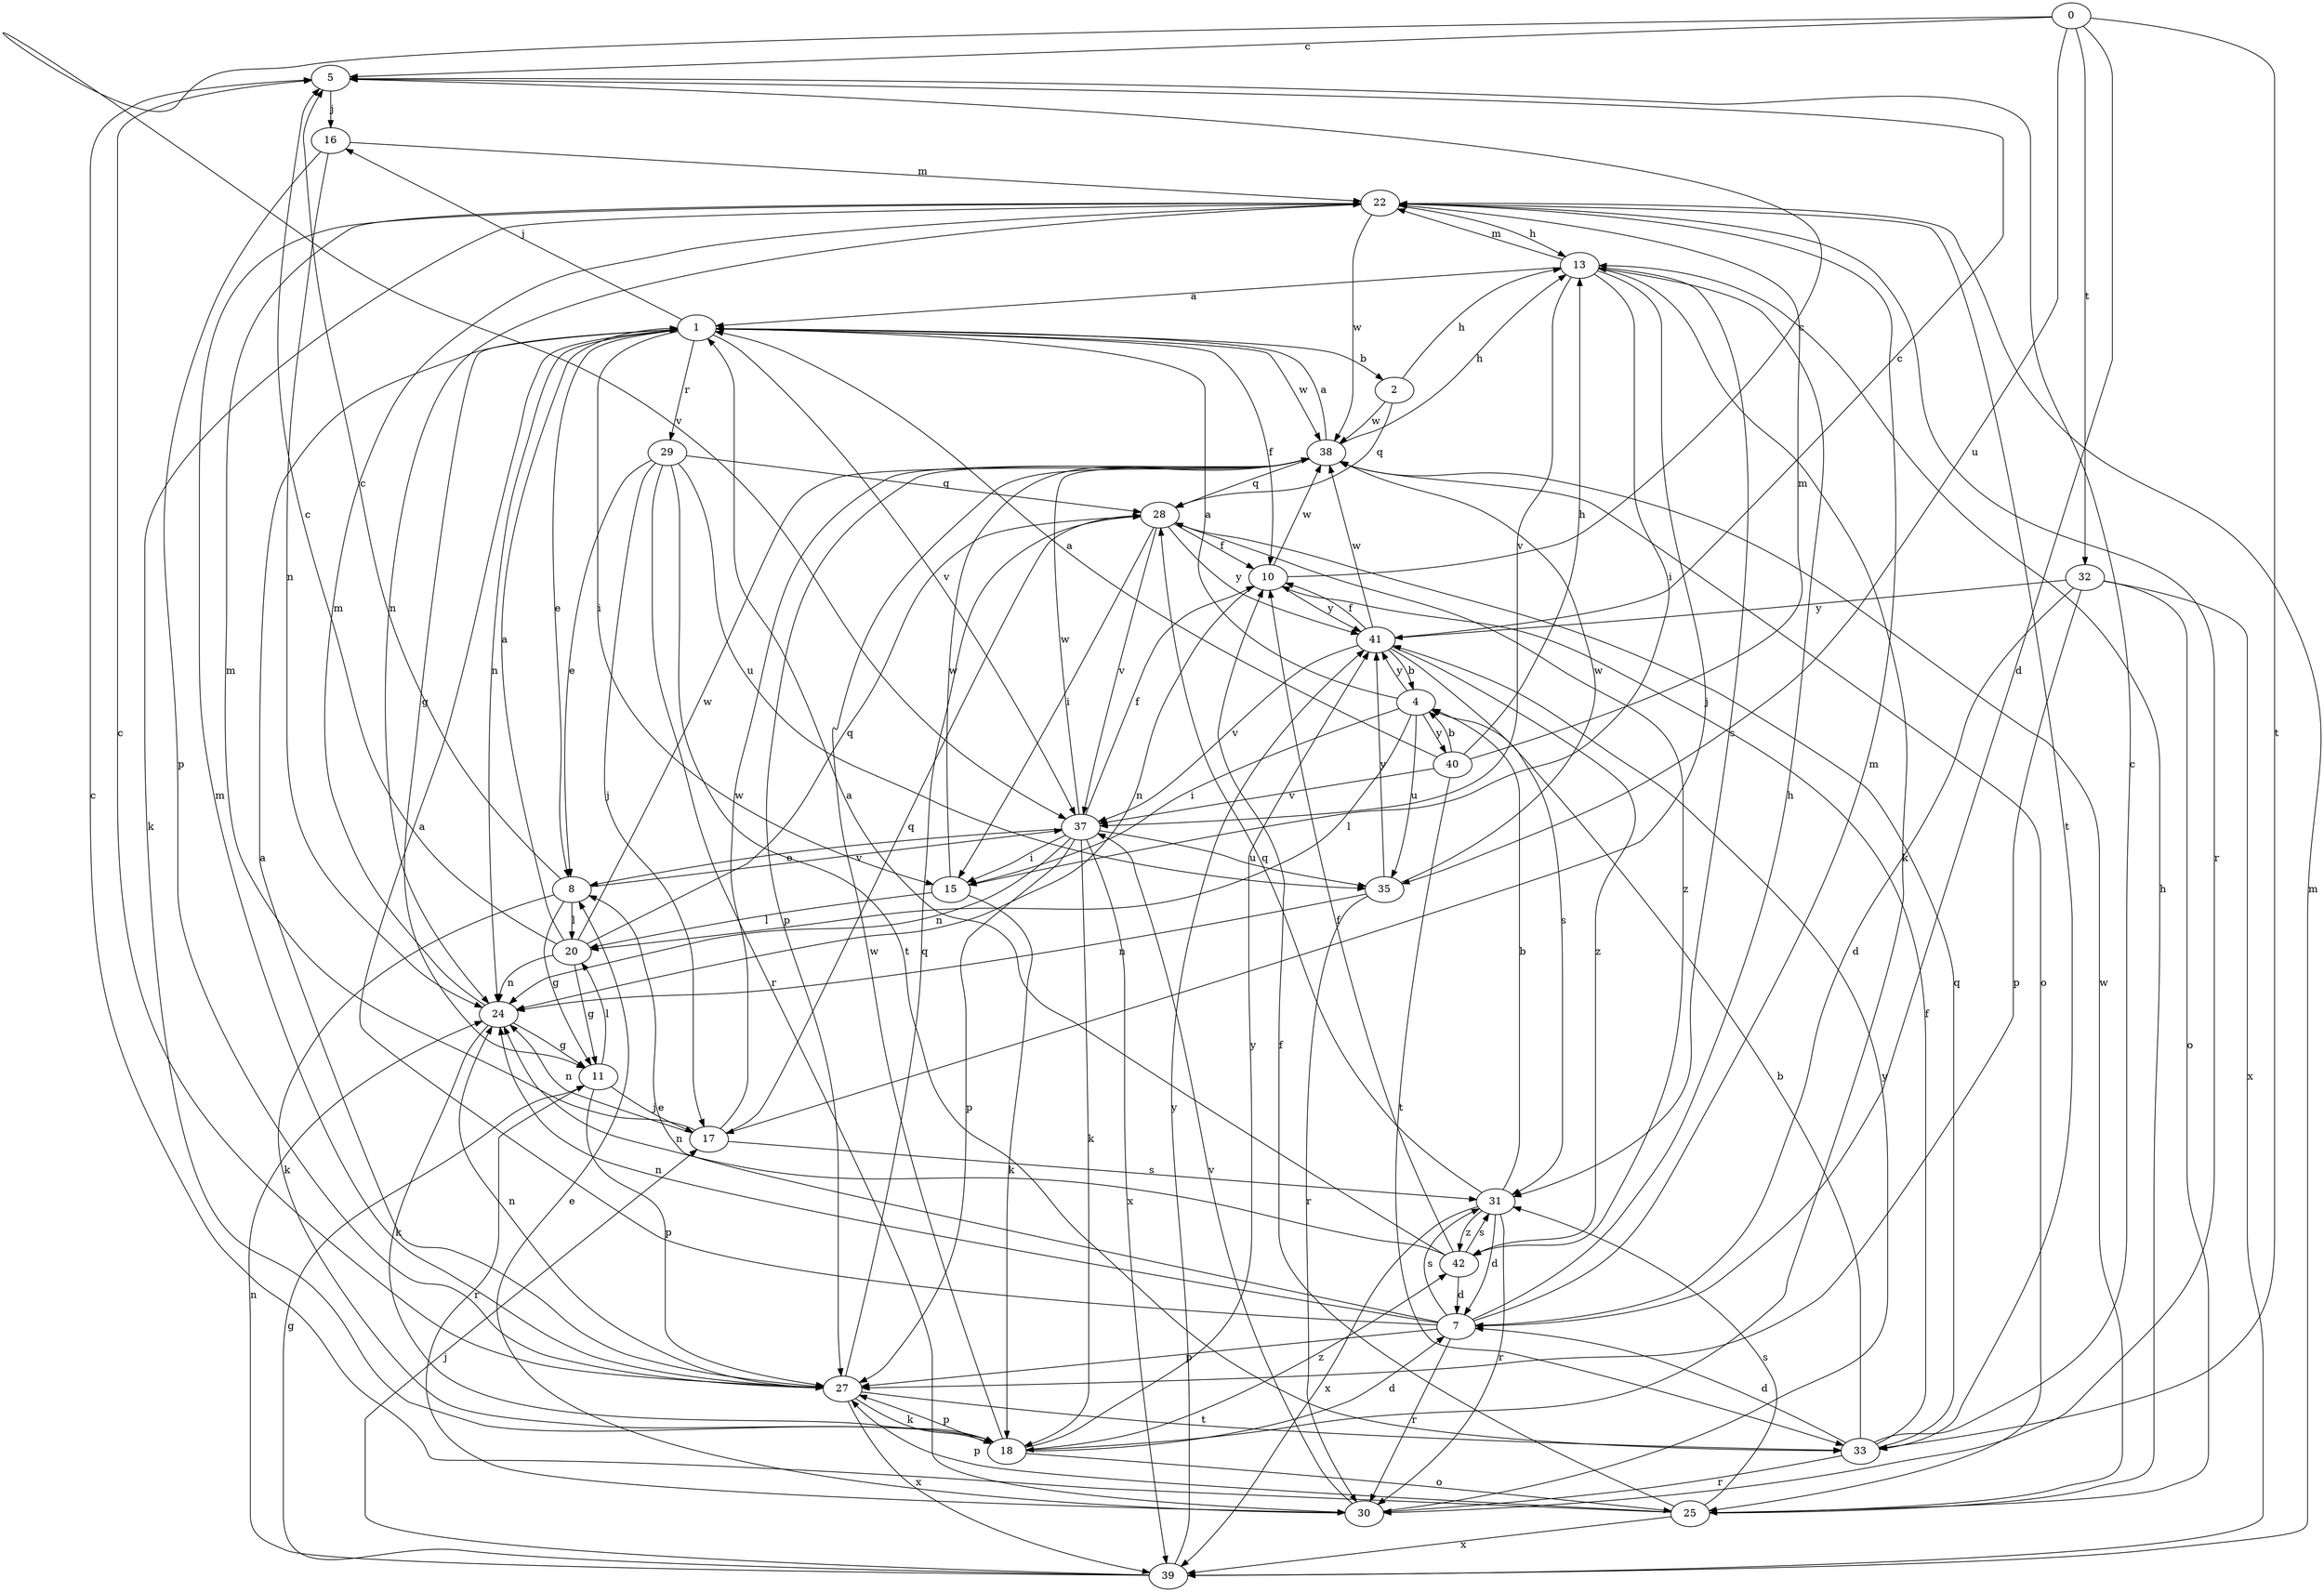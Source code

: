 strict digraph  {
0;
1;
2;
4;
5;
7;
8;
10;
11;
13;
15;
16;
17;
18;
20;
22;
24;
25;
27;
28;
29;
30;
31;
32;
33;
35;
37;
38;
39;
40;
41;
42;
0 -> 5  [label=c];
0 -> 7  [label=d];
0 -> 32  [label=t];
0 -> 33  [label=t];
0 -> 35  [label=u];
0 -> 37  [label=v];
1 -> 2  [label=b];
1 -> 8  [label=e];
1 -> 10  [label=f];
1 -> 11  [label=g];
1 -> 15  [label=i];
1 -> 16  [label=j];
1 -> 24  [label=n];
1 -> 29  [label=r];
1 -> 37  [label=v];
1 -> 38  [label=w];
2 -> 13  [label=h];
2 -> 28  [label=q];
2 -> 38  [label=w];
4 -> 1  [label=a];
4 -> 15  [label=i];
4 -> 20  [label=l];
4 -> 35  [label=u];
4 -> 40  [label=y];
4 -> 41  [label=y];
5 -> 16  [label=j];
7 -> 1  [label=a];
7 -> 8  [label=e];
7 -> 13  [label=h];
7 -> 22  [label=m];
7 -> 24  [label=n];
7 -> 27  [label=p];
7 -> 30  [label=r];
7 -> 31  [label=s];
8 -> 5  [label=c];
8 -> 11  [label=g];
8 -> 18  [label=k];
8 -> 20  [label=l];
8 -> 37  [label=v];
10 -> 5  [label=c];
10 -> 24  [label=n];
10 -> 38  [label=w];
10 -> 41  [label=y];
11 -> 17  [label=j];
11 -> 20  [label=l];
11 -> 27  [label=p];
11 -> 30  [label=r];
13 -> 1  [label=a];
13 -> 15  [label=i];
13 -> 17  [label=j];
13 -> 18  [label=k];
13 -> 22  [label=m];
13 -> 31  [label=s];
13 -> 37  [label=v];
15 -> 18  [label=k];
15 -> 20  [label=l];
15 -> 38  [label=w];
16 -> 22  [label=m];
16 -> 24  [label=n];
16 -> 27  [label=p];
17 -> 22  [label=m];
17 -> 24  [label=n];
17 -> 28  [label=q];
17 -> 31  [label=s];
17 -> 38  [label=w];
18 -> 7  [label=d];
18 -> 25  [label=o];
18 -> 27  [label=p];
18 -> 38  [label=w];
18 -> 41  [label=y];
18 -> 42  [label=z];
20 -> 1  [label=a];
20 -> 5  [label=c];
20 -> 11  [label=g];
20 -> 24  [label=n];
20 -> 28  [label=q];
20 -> 38  [label=w];
22 -> 13  [label=h];
22 -> 18  [label=k];
22 -> 24  [label=n];
22 -> 30  [label=r];
22 -> 33  [label=t];
22 -> 38  [label=w];
24 -> 11  [label=g];
24 -> 18  [label=k];
24 -> 22  [label=m];
25 -> 5  [label=c];
25 -> 10  [label=f];
25 -> 13  [label=h];
25 -> 27  [label=p];
25 -> 31  [label=s];
25 -> 38  [label=w];
25 -> 39  [label=x];
27 -> 1  [label=a];
27 -> 5  [label=c];
27 -> 18  [label=k];
27 -> 22  [label=m];
27 -> 24  [label=n];
27 -> 28  [label=q];
27 -> 33  [label=t];
27 -> 39  [label=x];
28 -> 10  [label=f];
28 -> 15  [label=i];
28 -> 37  [label=v];
28 -> 41  [label=y];
28 -> 42  [label=z];
29 -> 8  [label=e];
29 -> 17  [label=j];
29 -> 28  [label=q];
29 -> 30  [label=r];
29 -> 33  [label=t];
29 -> 35  [label=u];
30 -> 8  [label=e];
30 -> 37  [label=v];
30 -> 41  [label=y];
31 -> 4  [label=b];
31 -> 7  [label=d];
31 -> 28  [label=q];
31 -> 30  [label=r];
31 -> 39  [label=x];
31 -> 42  [label=z];
32 -> 7  [label=d];
32 -> 25  [label=o];
32 -> 27  [label=p];
32 -> 39  [label=x];
32 -> 41  [label=y];
33 -> 4  [label=b];
33 -> 5  [label=c];
33 -> 7  [label=d];
33 -> 10  [label=f];
33 -> 28  [label=q];
33 -> 30  [label=r];
35 -> 24  [label=n];
35 -> 30  [label=r];
35 -> 38  [label=w];
35 -> 41  [label=y];
37 -> 8  [label=e];
37 -> 10  [label=f];
37 -> 15  [label=i];
37 -> 18  [label=k];
37 -> 24  [label=n];
37 -> 27  [label=p];
37 -> 35  [label=u];
37 -> 38  [label=w];
37 -> 39  [label=x];
38 -> 1  [label=a];
38 -> 13  [label=h];
38 -> 25  [label=o];
38 -> 27  [label=p];
38 -> 28  [label=q];
39 -> 11  [label=g];
39 -> 17  [label=j];
39 -> 22  [label=m];
39 -> 24  [label=n];
39 -> 41  [label=y];
40 -> 1  [label=a];
40 -> 4  [label=b];
40 -> 13  [label=h];
40 -> 22  [label=m];
40 -> 33  [label=t];
40 -> 37  [label=v];
41 -> 4  [label=b];
41 -> 5  [label=c];
41 -> 10  [label=f];
41 -> 31  [label=s];
41 -> 37  [label=v];
41 -> 38  [label=w];
41 -> 42  [label=z];
42 -> 1  [label=a];
42 -> 7  [label=d];
42 -> 10  [label=f];
42 -> 24  [label=n];
42 -> 31  [label=s];
}
